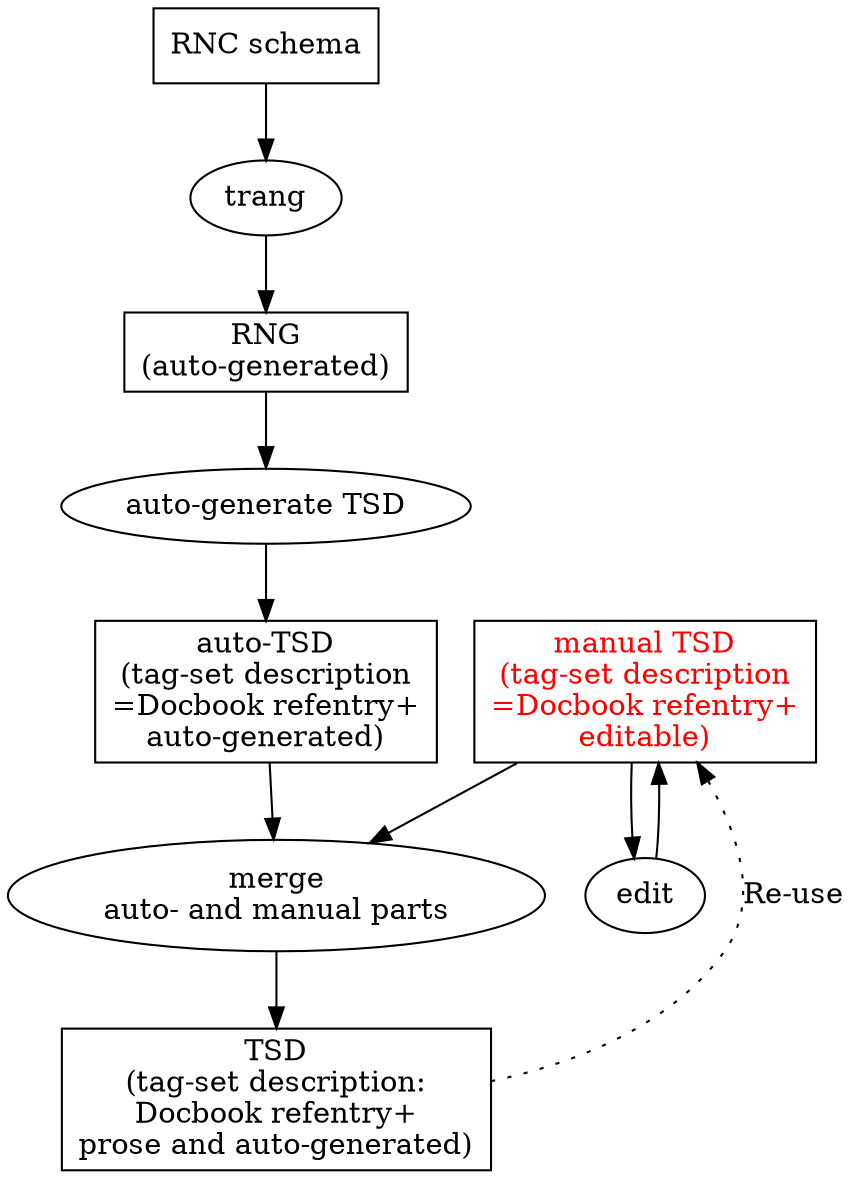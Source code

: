 digraph tsd_dfd {
        // sketch of a data flow for managing tag set documentation

    subgraph {
        node [shape=box];

        rnc [label="RNC schema"];
        rng [label="RNG\n(auto-generated)"];
        auto [label="auto-TSD\n(tag-set description\n=Docbook refentry+\nauto-generated)"];
        manual [label="manual TSD\n(tag-set description\n=Docbook refentry+\neditable)" fontcolor=red];
        // tsd [label="TSD\n(partly editable)"];
        tsd [label="TSD\n(tag-set description:\nDocbook refentry+\nprose and auto-generated)"];

        node [shape=oval];
        // editrnc [label="edit / regen"];
        edittsd [label="edit"];
        manual -> edittsd -> manual;
        tsdxrng [label="auto-generate TSD"];
        merge [label="merge\nauto- and manual parts"];
        rnc -> trang -> rng -> tsdxrng -> auto -> merge -> tsd;
        manual -> merge;
        subgraph { rank = same; auto; manual; }
    }
    // rnc -> editrnc -> rnc [weight=0];
    tsd ->  manual [style=dotted weight=0 label="Re-use"];
        
}
